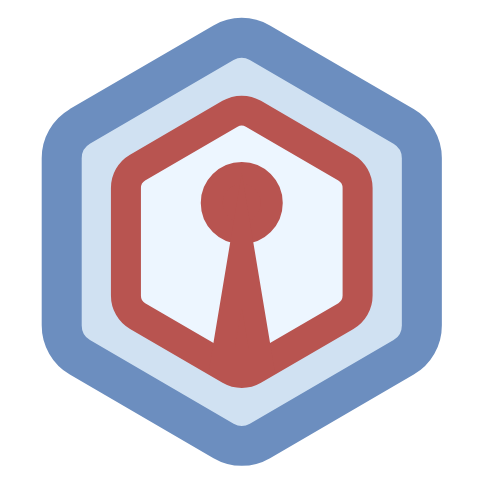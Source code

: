 <mxfile version="12.6.5" type="device"><diagram id="uw2PirQiRLYsVFuvRFkn" name="Page-1"><mxGraphModel dx="563" dy="379" grid="0" gridSize="10" guides="1" tooltips="1" connect="1" arrows="1" fold="1" page="1" pageScale="1" pageWidth="850" pageHeight="1100" math="0" shadow="0"><root><mxCell id="0"/><mxCell id="1" parent="0"/><mxCell id="BAXmbaPGCessDo_VPiw0-18" value="" style="ellipse;whiteSpace=wrap;html=1;aspect=fixed;strokeWidth=11;fillColor=none;strokeColor=none;" vertex="1" parent="1"><mxGeometry x="255.91" y="330.96" width="239.93" height="239.93" as="geometry"/></mxCell><mxCell id="BAXmbaPGCessDo_VPiw0-12" value="" style="shape=mxgraph.gcp.extras.blue_hexagon;html=1;fillColor=#D0E1F2;strokeColor=#6c8ebf;verticalLabelPosition=bottom;verticalAlign=top;align=center;rotation=90;strokeWidth=20;" vertex="1" parent="1"><mxGeometry x="273.07" y="360.87" width="205.62" height="180.12" as="geometry"/></mxCell><mxCell id="BAXmbaPGCessDo_VPiw0-13" value="" style="shape=mxgraph.gcp.extras.blue_hexagon;html=1;fillColor=#EDF6FF;strokeColor=#b85450;verticalLabelPosition=bottom;verticalAlign=top;align=center;rotation=90;strokeWidth=15;" vertex="1" parent="1"><mxGeometry x="309.75" y="393" width="132.26" height="115.86" as="geometry"/></mxCell><mxCell id="BAXmbaPGCessDo_VPiw0-15" value="" style="ellipse;whiteSpace=wrap;html=1;aspect=fixed;strokeWidth=11;fillColor=#B85450;strokeColor=#b85450;" vertex="1" parent="1"><mxGeometry x="360.88" y="416.5" width="30" height="30" as="geometry"/></mxCell><mxCell id="BAXmbaPGCessDo_VPiw0-17" value="" style="triangle;whiteSpace=wrap;html=1;strokeWidth=11;fillColor=#B85450;rotation=-90;strokeColor=#b85450;" vertex="1" parent="1"><mxGeometry x="345.87" y="470" width="60" height="20" as="geometry"/></mxCell></root></mxGraphModel></diagram></mxfile>